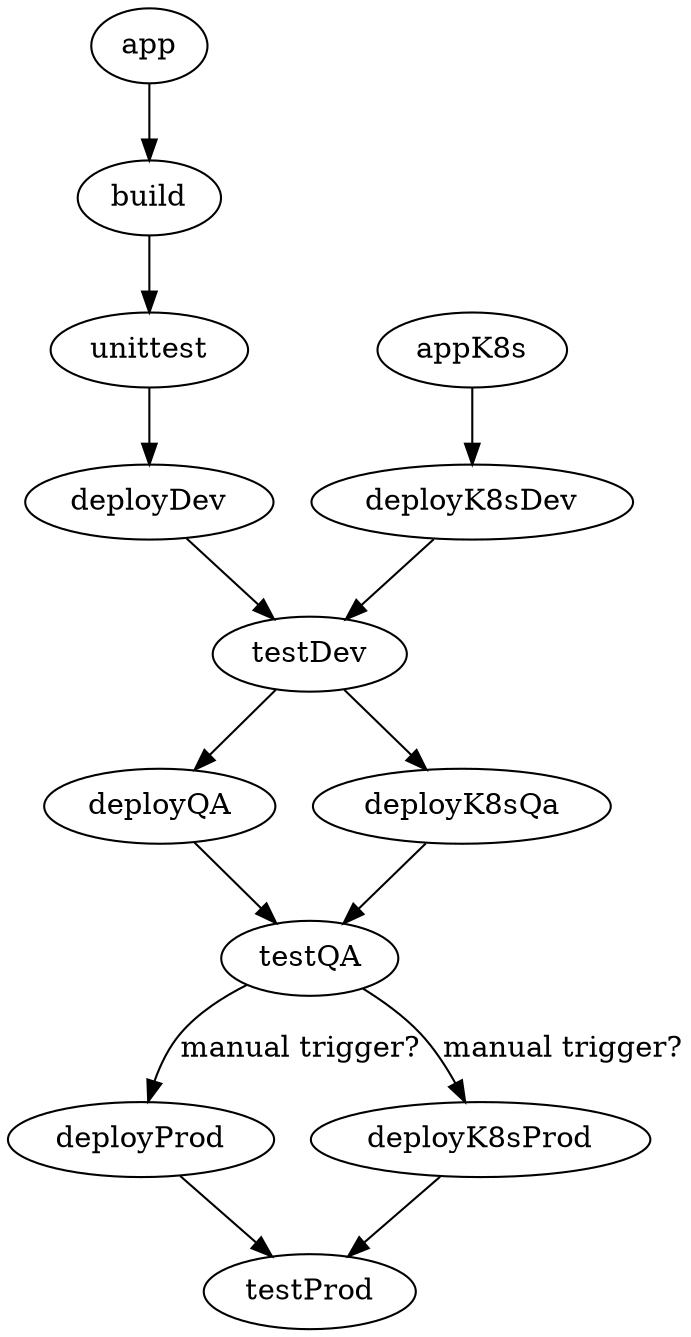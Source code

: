 digraph pipeline {
  app -> build -> unittest -> deployDev -> testDev -> deployQA -> testQA;
  appK8s -> deployK8sDev -> testDev -> deployK8sQa -> testQA;

  testQA -> deployProd [ label = "manual trigger?" ];
  testQA -> deployK8sProd [ label = "manual trigger?" ];
  
  deployProd -> testProd
  deployK8sProd -> testProd
}
